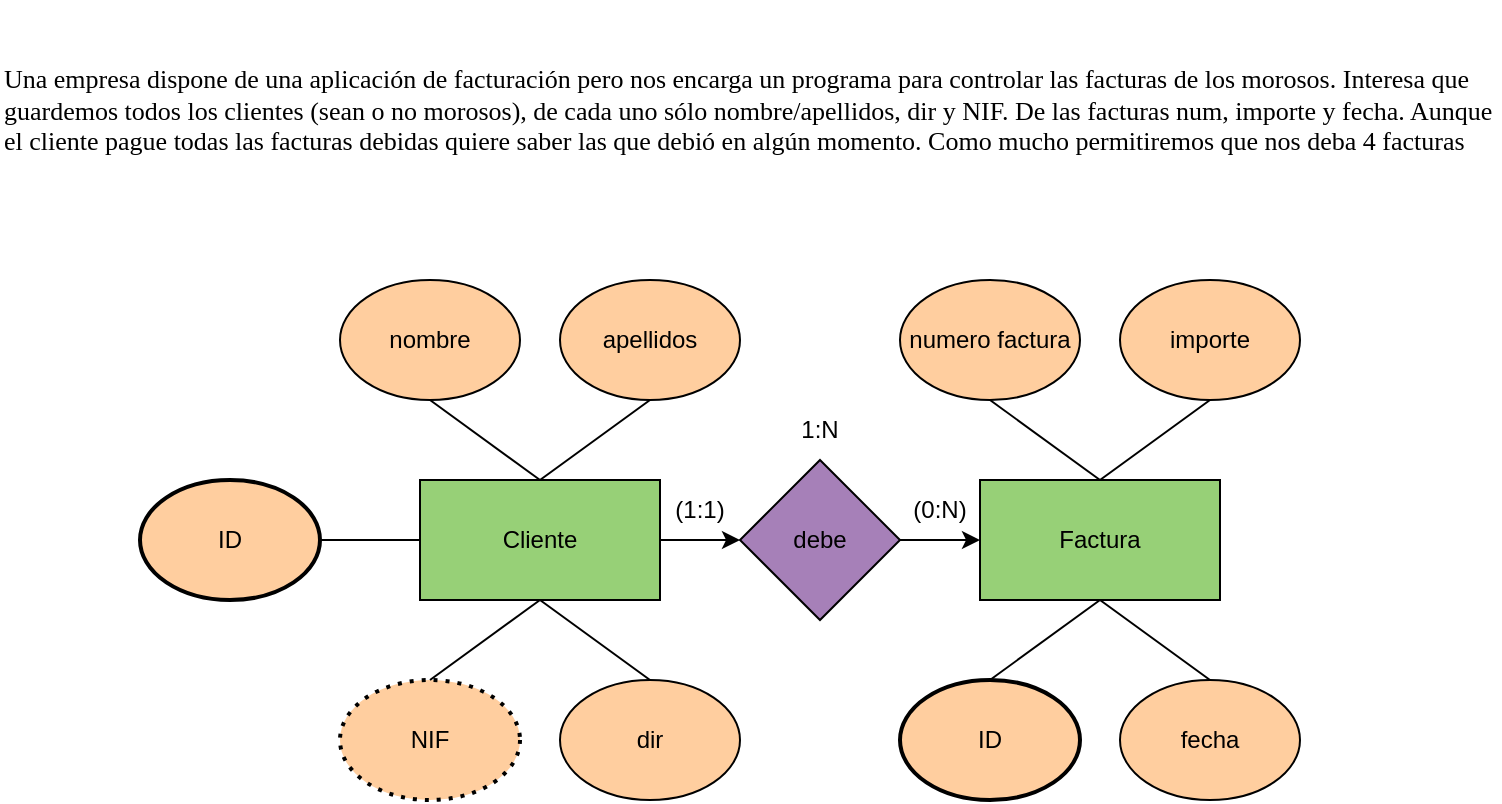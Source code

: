 <mxfile version="22.1.1" type="github">
  <diagram name="Página-1" id="P95CgdZE0NT2cX53h2qo">
    <mxGraphModel dx="1674" dy="750" grid="1" gridSize="10" guides="1" tooltips="1" connect="1" arrows="1" fold="1" page="1" pageScale="1" pageWidth="827" pageHeight="1169" math="0" shadow="0">
      <root>
        <mxCell id="0" />
        <mxCell id="1" parent="0" />
        <mxCell id="n5bL79Ub-GTMx_rxAtql-1" style="edgeStyle=orthogonalEdgeStyle;rounded=0;orthogonalLoop=1;jettySize=auto;html=1;exitX=1;exitY=0.5;exitDx=0;exitDy=0;entryX=0;entryY=0.5;entryDx=0;entryDy=0;" parent="1" source="pa0aKPUL_z6fXLsjY_jJ-1" target="pa0aKPUL_z6fXLsjY_jJ-6" edge="1">
          <mxGeometry relative="1" as="geometry" />
        </mxCell>
        <mxCell id="pa0aKPUL_z6fXLsjY_jJ-1" value="Cliente" style="rounded=0;whiteSpace=wrap;html=1;fillColor=#97D077;" parent="1" vertex="1">
          <mxGeometry x="250" y="280" width="120" height="60" as="geometry" />
        </mxCell>
        <mxCell id="pa0aKPUL_z6fXLsjY_jJ-2" value="Una empresa dispone de una aplicación de facturación pero nos encarga un programa para controlar las facturas de los morosos. Interesa que guardemos todos los clientes (sean o no morosos), de cada uno sólo nombre/apellidos, dir y NIF. De las facturas num, importe y fecha. Aunque el cliente pague todas las facturas debidas quiere saber las que debió en algún momento. Como mucho permitiremos que nos deba 4 facturas" style="text;html=1;strokeColor=none;fillColor=none;align=left;verticalAlign=middle;whiteSpace=wrap;rounded=0;fontSize=13;spacingTop=0;spacingBottom=0;fontFamily=Verdana;" parent="1" vertex="1">
          <mxGeometry x="40" y="40" width="750" height="110" as="geometry" />
        </mxCell>
        <mxCell id="pa0aKPUL_z6fXLsjY_jJ-3" value="Factura" style="rounded=0;whiteSpace=wrap;html=1;fillColor=#97D077;" parent="1" vertex="1">
          <mxGeometry x="530" y="280" width="120" height="60" as="geometry" />
        </mxCell>
        <mxCell id="n5bL79Ub-GTMx_rxAtql-3" style="edgeStyle=orthogonalEdgeStyle;rounded=0;orthogonalLoop=1;jettySize=auto;html=1;exitX=1;exitY=0.5;exitDx=0;exitDy=0;entryX=0;entryY=0.5;entryDx=0;entryDy=0;" parent="1" source="pa0aKPUL_z6fXLsjY_jJ-6" target="pa0aKPUL_z6fXLsjY_jJ-3" edge="1">
          <mxGeometry relative="1" as="geometry" />
        </mxCell>
        <mxCell id="pa0aKPUL_z6fXLsjY_jJ-6" value="debe" style="rhombus;whiteSpace=wrap;html=1;fillColor=#A680B8;" parent="1" vertex="1">
          <mxGeometry x="410" y="270" width="80" height="80" as="geometry" />
        </mxCell>
        <mxCell id="pa0aKPUL_z6fXLsjY_jJ-12" value="numero factura" style="ellipse;whiteSpace=wrap;html=1;fillColor=#FFCE9F;" parent="1" vertex="1">
          <mxGeometry x="490" y="180" width="90" height="60" as="geometry" />
        </mxCell>
        <mxCell id="pa0aKPUL_z6fXLsjY_jJ-13" value="importe" style="ellipse;whiteSpace=wrap;html=1;fillColor=#FFCE9F;" parent="1" vertex="1">
          <mxGeometry x="600" y="180" width="90" height="60" as="geometry" />
        </mxCell>
        <mxCell id="pa0aKPUL_z6fXLsjY_jJ-14" value="fecha" style="ellipse;whiteSpace=wrap;html=1;fillColor=#FFCE9F;" parent="1" vertex="1">
          <mxGeometry x="600" y="380" width="90" height="60" as="geometry" />
        </mxCell>
        <mxCell id="pa0aKPUL_z6fXLsjY_jJ-16" value="nombre" style="ellipse;whiteSpace=wrap;html=1;fillColor=#FFCE9F;" parent="1" vertex="1">
          <mxGeometry x="210" y="180" width="90" height="60" as="geometry" />
        </mxCell>
        <mxCell id="pa0aKPUL_z6fXLsjY_jJ-17" value="apellidos" style="ellipse;whiteSpace=wrap;html=1;fillColor=#FFCE9F;" parent="1" vertex="1">
          <mxGeometry x="320" y="180" width="90" height="60" as="geometry" />
        </mxCell>
        <mxCell id="pa0aKPUL_z6fXLsjY_jJ-18" value="dir" style="ellipse;whiteSpace=wrap;html=1;fillColor=#FFCE9F;" parent="1" vertex="1">
          <mxGeometry x="320" y="380" width="90" height="60" as="geometry" />
        </mxCell>
        <mxCell id="pa0aKPUL_z6fXLsjY_jJ-19" value="NIF" style="ellipse;whiteSpace=wrap;html=1;dashed=1;dashPattern=1 2;strokeWidth=2;fillColor=#FFCE9F;" parent="1" vertex="1">
          <mxGeometry x="210" y="380" width="90" height="60" as="geometry" />
        </mxCell>
        <mxCell id="pa0aKPUL_z6fXLsjY_jJ-20" value="ID" style="ellipse;whiteSpace=wrap;html=1;strokeWidth=2;fillColor=#FFCE9F;" parent="1" vertex="1">
          <mxGeometry x="110" y="280" width="90" height="60" as="geometry" />
        </mxCell>
        <mxCell id="pa0aKPUL_z6fXLsjY_jJ-21" value="ID" style="ellipse;whiteSpace=wrap;html=1;strokeWidth=2;fillColor=#FFCE9F;" parent="1" vertex="1">
          <mxGeometry x="490" y="380" width="90" height="60" as="geometry" />
        </mxCell>
        <mxCell id="pa0aKPUL_z6fXLsjY_jJ-22" value="" style="endArrow=none;html=1;rounded=0;entryX=0.5;entryY=1;entryDx=0;entryDy=0;exitX=0.5;exitY=0;exitDx=0;exitDy=0;" parent="1" source="pa0aKPUL_z6fXLsjY_jJ-1" target="pa0aKPUL_z6fXLsjY_jJ-17" edge="1">
          <mxGeometry width="50" height="50" relative="1" as="geometry">
            <mxPoint x="440" y="300" as="sourcePoint" />
            <mxPoint x="490" y="250" as="targetPoint" />
          </mxGeometry>
        </mxCell>
        <mxCell id="pa0aKPUL_z6fXLsjY_jJ-23" value="" style="endArrow=none;html=1;rounded=0;exitX=0.5;exitY=0;exitDx=0;exitDy=0;entryX=0.5;entryY=1;entryDx=0;entryDy=0;" parent="1" source="pa0aKPUL_z6fXLsjY_jJ-1" target="pa0aKPUL_z6fXLsjY_jJ-16" edge="1">
          <mxGeometry width="50" height="50" relative="1" as="geometry">
            <mxPoint x="440" y="300" as="sourcePoint" />
            <mxPoint x="490" y="250" as="targetPoint" />
          </mxGeometry>
        </mxCell>
        <mxCell id="pa0aKPUL_z6fXLsjY_jJ-24" value="" style="endArrow=none;html=1;rounded=0;exitX=0.5;exitY=1;exitDx=0;exitDy=0;entryX=0.5;entryY=0;entryDx=0;entryDy=0;" parent="1" source="pa0aKPUL_z6fXLsjY_jJ-1" target="pa0aKPUL_z6fXLsjY_jJ-18" edge="1">
          <mxGeometry width="50" height="50" relative="1" as="geometry">
            <mxPoint x="440" y="300" as="sourcePoint" />
            <mxPoint x="490" y="250" as="targetPoint" />
          </mxGeometry>
        </mxCell>
        <mxCell id="pa0aKPUL_z6fXLsjY_jJ-25" value="" style="endArrow=none;html=1;rounded=0;exitX=0.5;exitY=1;exitDx=0;exitDy=0;entryX=0.5;entryY=0;entryDx=0;entryDy=0;" parent="1" source="pa0aKPUL_z6fXLsjY_jJ-1" target="pa0aKPUL_z6fXLsjY_jJ-19" edge="1">
          <mxGeometry width="50" height="50" relative="1" as="geometry">
            <mxPoint x="440" y="300" as="sourcePoint" />
            <mxPoint x="490" y="250" as="targetPoint" />
          </mxGeometry>
        </mxCell>
        <mxCell id="pa0aKPUL_z6fXLsjY_jJ-26" value="" style="endArrow=none;html=1;rounded=0;exitX=1;exitY=0.5;exitDx=0;exitDy=0;entryX=0;entryY=0.5;entryDx=0;entryDy=0;" parent="1" source="pa0aKPUL_z6fXLsjY_jJ-20" target="pa0aKPUL_z6fXLsjY_jJ-1" edge="1">
          <mxGeometry width="50" height="50" relative="1" as="geometry">
            <mxPoint x="440" y="300" as="sourcePoint" />
            <mxPoint x="490" y="250" as="targetPoint" />
          </mxGeometry>
        </mxCell>
        <mxCell id="pa0aKPUL_z6fXLsjY_jJ-27" value="" style="endArrow=none;html=1;rounded=0;entryX=0.5;entryY=1;entryDx=0;entryDy=0;exitX=0.5;exitY=0;exitDx=0;exitDy=0;" parent="1" source="pa0aKPUL_z6fXLsjY_jJ-3" target="pa0aKPUL_z6fXLsjY_jJ-12" edge="1">
          <mxGeometry width="50" height="50" relative="1" as="geometry">
            <mxPoint x="440" y="300" as="sourcePoint" />
            <mxPoint x="490" y="250" as="targetPoint" />
          </mxGeometry>
        </mxCell>
        <mxCell id="pa0aKPUL_z6fXLsjY_jJ-28" value="" style="endArrow=none;html=1;rounded=0;entryX=0.5;entryY=1;entryDx=0;entryDy=0;exitX=0.5;exitY=0;exitDx=0;exitDy=0;" parent="1" source="pa0aKPUL_z6fXLsjY_jJ-3" target="pa0aKPUL_z6fXLsjY_jJ-13" edge="1">
          <mxGeometry width="50" height="50" relative="1" as="geometry">
            <mxPoint x="440" y="300" as="sourcePoint" />
            <mxPoint x="490" y="250" as="targetPoint" />
          </mxGeometry>
        </mxCell>
        <mxCell id="pa0aKPUL_z6fXLsjY_jJ-29" value="" style="endArrow=none;html=1;rounded=0;entryX=0.5;entryY=0;entryDx=0;entryDy=0;exitX=0.5;exitY=1;exitDx=0;exitDy=0;" parent="1" source="pa0aKPUL_z6fXLsjY_jJ-3" target="pa0aKPUL_z6fXLsjY_jJ-14" edge="1">
          <mxGeometry width="50" height="50" relative="1" as="geometry">
            <mxPoint x="440" y="300" as="sourcePoint" />
            <mxPoint x="490" y="250" as="targetPoint" />
          </mxGeometry>
        </mxCell>
        <mxCell id="pa0aKPUL_z6fXLsjY_jJ-30" value="" style="endArrow=none;html=1;rounded=0;entryX=0.5;entryY=0;entryDx=0;entryDy=0;exitX=0.5;exitY=1;exitDx=0;exitDy=0;" parent="1" source="pa0aKPUL_z6fXLsjY_jJ-3" target="pa0aKPUL_z6fXLsjY_jJ-21" edge="1">
          <mxGeometry width="50" height="50" relative="1" as="geometry">
            <mxPoint x="440" y="300" as="sourcePoint" />
            <mxPoint x="490" y="250" as="targetPoint" />
          </mxGeometry>
        </mxCell>
        <mxCell id="pa0aKPUL_z6fXLsjY_jJ-31" value="(0:N)" style="text;html=1;strokeColor=none;fillColor=none;align=center;verticalAlign=middle;whiteSpace=wrap;rounded=0;" parent="1" vertex="1">
          <mxGeometry x="480" y="280" width="60" height="30" as="geometry" />
        </mxCell>
        <mxCell id="pa0aKPUL_z6fXLsjY_jJ-32" value="(1:1)" style="text;html=1;strokeColor=none;fillColor=none;align=center;verticalAlign=middle;whiteSpace=wrap;rounded=0;" parent="1" vertex="1">
          <mxGeometry x="360" y="280" width="60" height="30" as="geometry" />
        </mxCell>
        <mxCell id="pa0aKPUL_z6fXLsjY_jJ-33" value="1:N" style="text;html=1;strokeColor=none;fillColor=none;align=center;verticalAlign=middle;whiteSpace=wrap;rounded=0;" parent="1" vertex="1">
          <mxGeometry x="420" y="240" width="60" height="30" as="geometry" />
        </mxCell>
      </root>
    </mxGraphModel>
  </diagram>
</mxfile>
